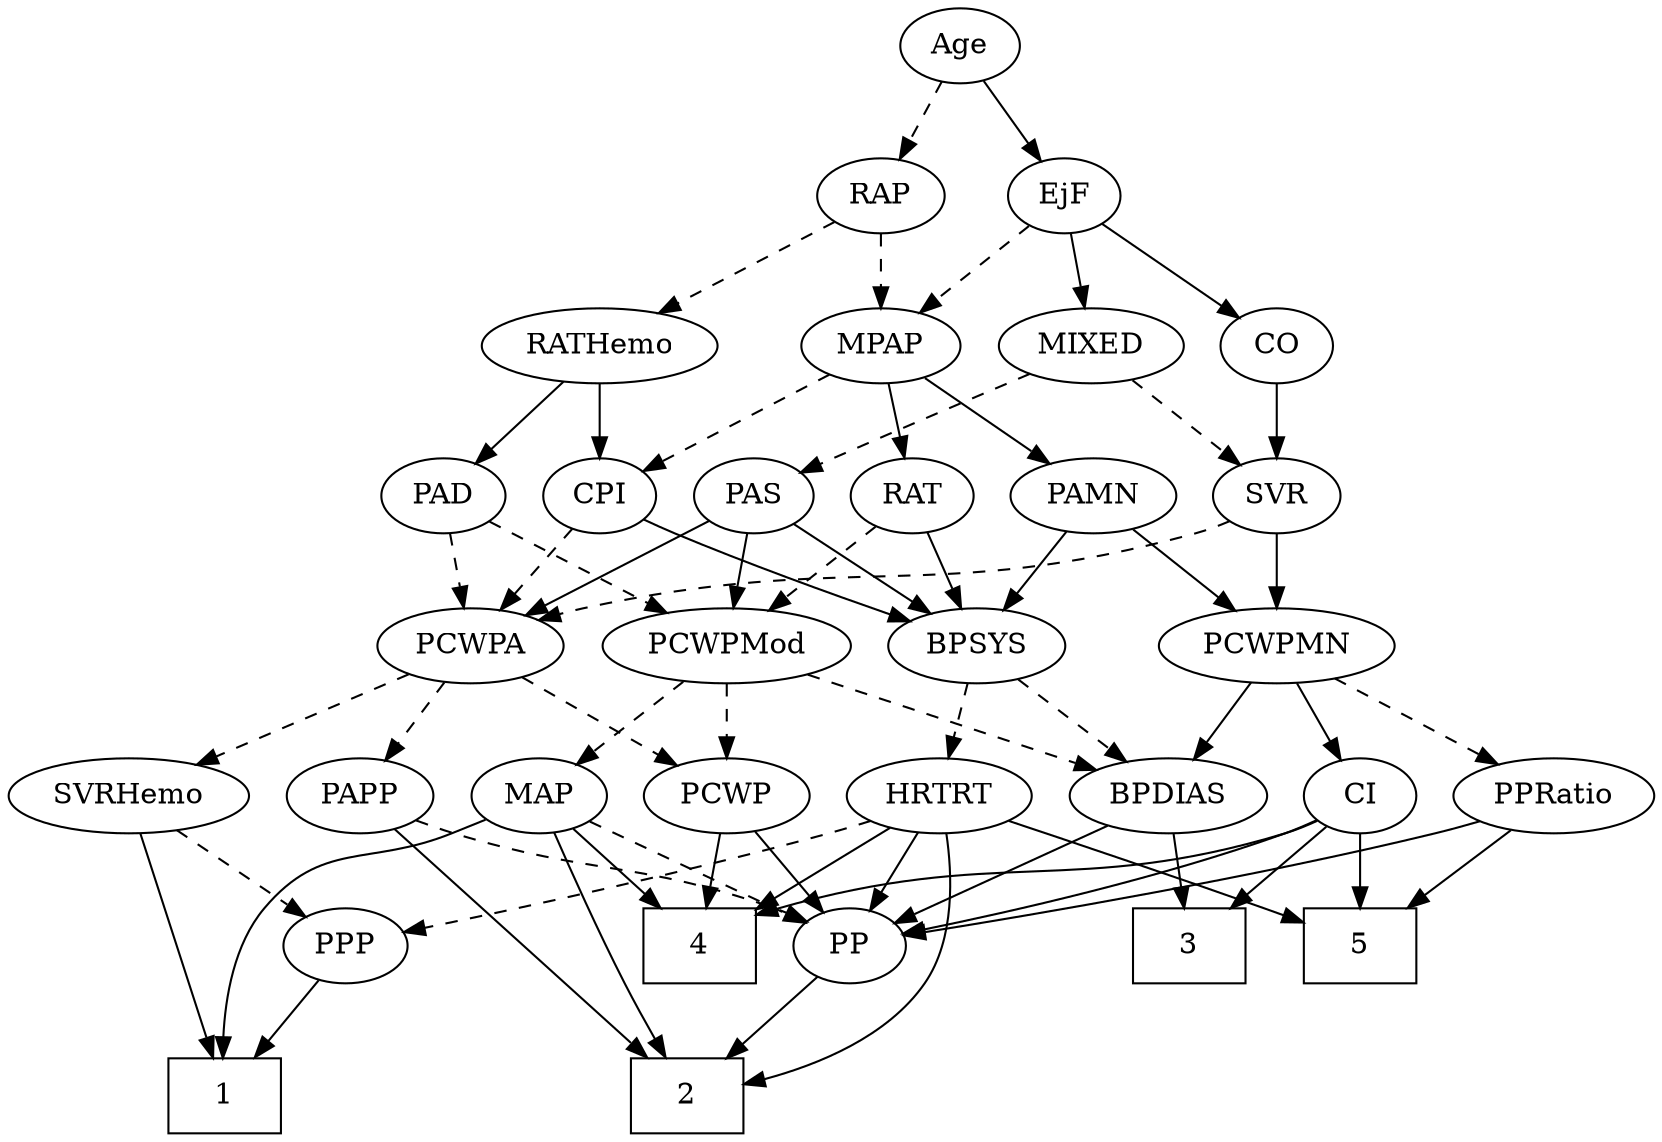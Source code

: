 strict digraph {
	graph [bb="0,0,718.69,540"];
	node [label="\N"];
	1	[height=0.5,
		pos="628.65,18",
		shape=box,
		width=0.75];
	2	[height=0.5,
		pos="374.65,18",
		shape=box,
		width=0.75];
	3	[height=0.5,
		pos="204.65,90",
		shape=box,
		width=0.75];
	4	[height=0.5,
		pos="457.65,90",
		shape=box,
		width=0.75];
	5	[height=0.5,
		pos="124.65,90",
		shape=box,
		width=0.75];
	Age	[height=0.5,
		pos="262.65,522",
		width=0.75];
	EjF	[height=0.5,
		pos="226.65,450",
		width=0.75];
	Age -> EjF	[pos="e,234.95,467.15 254.3,504.76 249.93,496.28 244.5,485.71 239.61,476.2",
		style=solid];
	RAP	[height=0.5,
		pos="309.65,450",
		width=0.77632];
	Age -> RAP	[pos="e,299.02,466.82 273.31,505.12 279.2,496.34 286.64,485.26 293.25,475.42",
		style=dashed];
	MIXED	[height=0.5,
		pos="216.65,378",
		width=1.1193];
	EjF -> MIXED	[pos="e,219.11,396.28 224.23,432.05 223.12,424.35 221.79,415.03 220.56,406.36",
		style=solid];
	MPAP	[height=0.5,
		pos="309.65,378",
		width=0.97491];
	EjF -> MPAP	[pos="e,292.14,393.77 243.04,435.17 254.78,425.27 270.81,411.75 284.2,400.46",
		style=dashed];
	CO	[height=0.5,
		pos="131.65,378",
		width=0.75];
	EjF -> CO	[pos="e,149.28,391.99 209.22,436.16 194.72,425.47 173.85,410.1 157.42,397.99",
		style=solid];
	RAP -> MPAP	[pos="e,309.65,396.1 309.65,431.7 309.65,423.98 309.65,414.71 309.65,406.11",
		style=dashed];
	RATHemo	[height=0.5,
		pos="439.65,378",
		width=1.3721];
	RAP -> RATHemo	[pos="e,412.96,393.37 330.53,437.75 350.3,427.11 380.38,410.91 403.95,398.22",
		style=dashed];
	PAS	[height=0.5,
		pos="367.65,306",
		width=0.75];
	MIXED -> PAS	[pos="e,346.34,317.1 244.1,364.44 267.42,353.74 301.76,337.94 331.65,324 333.43,323.17 335.27,322.31 337.12,321.44",
		style=dashed];
	SVR	[height=0.5,
		pos="131.65,306",
		width=0.77632];
	MIXED -> SVR	[pos="e,148.33,320.74 198.2,361.81 185.91,351.69 169.62,338.27 156.23,327.24",
		style=dashed];
	PAMN	[height=0.5,
		pos="213.65,306",
		width=1.011];
	MPAP -> PAMN	[pos="e,233.37,321.38 290.22,362.83 276.26,352.65 257.23,338.78 241.63,327.41",
		style=solid];
	CPI	[height=0.5,
		pos="439.65,306",
		width=0.75];
	MPAP -> CPI	[pos="e,419.17,318.02 332.89,364.49 354.55,352.82 386.95,335.38 410.37,322.77",
		style=dashed];
	RAT	[height=0.5,
		pos="295.65,306",
		width=0.75827];
	MPAP -> RAT	[pos="e,299.1,324.28 306.26,360.05 304.72,352.35 302.85,343.03 301.12,334.36",
		style=solid];
	BPSYS	[height=0.5,
		pos="265.65,234",
		width=1.0471];
	BPDIAS	[height=0.5,
		pos="211.65,162",
		width=1.1735];
	BPSYS -> BPDIAS	[pos="e,224.48,179.63 253.12,216.76 246.47,208.14 238.16,197.36 230.72,187.73",
		style=dashed];
	HRTRT	[height=0.5,
		pos="392.65,162",
		width=1.1013];
	BPSYS -> HRTRT	[pos="e,368.43,176.35 289.53,219.83 309.28,208.95 337.52,193.38 359.46,181.29",
		style=dashed];
	PAD	[height=0.5,
		pos="513.65,306",
		width=0.79437];
	PCWPMod	[height=0.5,
		pos="373.65,234",
		width=1.4443];
	PAD -> PCWPMod	[pos="e,401.89,249.12 491.77,294.06 470.2,283.27 436.8,266.58 411.01,253.68",
		style=dashed];
	PCWPA	[height=0.5,
		pos="485.65,234",
		width=1.1555];
	PAD -> PCWPA	[pos="e,492.43,251.96 507.01,288.41 503.78,280.34 499.82,270.43 496.19,261.35",
		style=dashed];
	CO -> SVR	[pos="e,131.65,324.1 131.65,359.7 131.65,351.98 131.65,342.71 131.65,334.11",
		style=solid];
	PAS -> BPSYS	[pos="e,286.54,249.34 349.41,292.49 334.38,282.17 312.77,267.34 295.26,255.32",
		style=solid];
	PAS -> PCWPMod	[pos="e,372.18,252.1 369.13,287.7 369.79,279.98 370.59,270.71 371.32,262.11",
		style=solid];
	PAS -> PCWPA	[pos="e,462.06,248.99 387.13,293.44 405.12,282.77 432.17,266.72 453.38,254.14",
		style=solid];
	PAMN -> BPSYS	[pos="e,253.65,251.15 225.71,288.76 232.2,280.02 240.35,269.05 247.59,259.31",
		style=solid];
	PCWPMN	[height=0.5,
		pos="131.65,234",
		width=1.3902];
	PAMN -> PCWPMN	[pos="e,150.15,250.8 196.26,290.15 185.15,280.67 170.54,268.2 158.02,257.51",
		style=solid];
	RATHemo -> PAD	[pos="e,498.09,321.72 456.81,360.76 466.84,351.27 479.64,339.17 490.55,328.85",
		style=solid];
	RATHemo -> CPI	[pos="e,439.65,324.1 439.65,359.7 439.65,351.98 439.65,342.71 439.65,334.11",
		style=solid];
	CPI -> BPSYS	[pos="e,294.98,245.54 418.45,294.67 413.61,292.4 408.48,290.06 403.65,288 370.65,273.9 332.53,259.39 304.72,249.12",
		style=solid];
	CPI -> PCWPA	[pos="e,474.61,251.8 450.08,289.12 455.69,280.59 462.72,269.89 469.05,260.25",
		style=dashed];
	RAT -> BPSYS	[pos="e,272.91,251.96 288.54,288.41 285.08,280.34 280.83,270.43 276.94,261.35",
		style=solid];
	RAT -> PCWPMod	[pos="e,355.7,251.1 311.43,290.83 321.95,281.4 336.01,268.78 348.1,257.93",
		style=dashed];
	SVR -> PCWPA	[pos="e,454.9,246.28 152.75,294 157.85,291.72 163.35,289.54 168.65,288 283.21,254.73 318.44,278.98 434.65,252 438.07,251.21 441.59,250.28 \
445.1,249.27",
		style=dashed];
	SVR -> PCWPMN	[pos="e,131.65,252.1 131.65,287.7 131.65,279.98 131.65,270.71 131.65,262.11",
		style=solid];
	PCWPMod -> BPDIAS	[pos="e,240.34,175.4 342.41,219.5 316.01,208.1 278.09,191.71 249.88,179.52",
		style=dashed];
	MAP	[height=0.5,
		pos="569.65,162",
		width=0.84854];
	PCWPMod -> MAP	[pos="e,545.65,173.54 410.8,221.24 442.58,210.97 489.43,195.35 529.65,180 531.85,179.16 534.11,178.27 536.38,177.36",
		style=dashed];
	PCWP	[height=0.5,
		pos="485.65,162",
		width=0.97491];
	PCWPMod -> PCWP	[pos="e,464.31,176.34 397.67,217.98 414.69,207.35 437.62,193.02 455.81,181.65",
		style=dashed];
	SVRHemo	[height=0.5,
		pos="668.65,162",
		width=1.3902];
	PCWPA -> SVRHemo	[pos="e,635.6,175.64 515.87,221.44 545.89,209.95 592.22,192.23 625.99,179.32",
		style=dashed];
	PCWPA -> PCWP	[pos="e,485.65,180.1 485.65,215.7 485.65,207.98 485.65,198.71 485.65,190.11",
		style=dashed];
	PAPP	[height=0.5,
		pos="303.65,162",
		width=0.88464];
	PCWPA -> PAPP	[pos="e,328.11,173.6 454.75,221.92 425.88,211.46 381.65,195.16 343.65,180 341.6,179.18 339.49,178.33 337.37,177.46",
		style=dashed];
	PCWPMN -> BPDIAS	[pos="e,193.84,178.58 149.8,217.12 160.51,207.74 174.24,195.73 186.04,185.41",
		style=solid];
	PPRatio	[height=0.5,
		pos="39.646,162",
		width=1.1013];
	PCWPMN -> PPRatio	[pos="e,59.062,177.77 111.23,217.46 98.219,207.57 81.205,194.62 67.029,183.83",
		style=dashed];
	CI	[height=0.5,
		pos="124.65,162",
		width=0.75];
	PCWPMN -> CI	[pos="e,126.36,180.1 129.92,215.7 129.14,207.98 128.22,198.71 127.36,190.11",
		style=solid];
	SVRHemo -> 1	[pos="e,633.49,36.189 663.82,143.87 656.97,119.56 644.37,74.819 636.26,46.013",
		style=solid];
	PPP	[height=0.5,
		pos="573.65,90",
		width=0.75];
	SVRHemo -> PPP	[pos="e,591.17,103.91 647.56,145.46 633.4,135.03 614.64,121.2 599.56,110.09",
		style=dashed];
	BPDIAS -> 3	[pos="e,206.36,108.1 209.92,143.7 209.14,135.98 208.22,126.71 207.36,118.11",
		style=solid];
	PP	[height=0.5,
		pos="300.65,90",
		width=0.75];
	BPDIAS -> PP	[pos="e,283.77,104.27 230.96,145.81 244.12,135.46 261.67,121.66 275.86,110.49",
		style=solid];
	MAP -> 1	[pos="e,627.22,36.09 583.87,145.94 592.57,135.91 603.23,122.05 609.65,108 618.64,88.297 623.45,64.173 625.98,46.014",
		style=solid];
	MAP -> 2	[pos="e,401.99,27.279 559.28,144.96 546.04,125.52 521.48,92.791 493.65,72 468.8,53.444 436.44,39.562 411.73,30.669",
		style=solid];
	MAP -> 4	[pos="e,484.94,108.06 549.36,148.32 533.8,138.6 511.92,124.92 493.43,113.37",
		style=solid];
	MAP -> PP	[pos="e,326.46,95.452 546.22,150.24 540.84,147.99 535.1,145.77 529.65,144 462.69,122.21 381.95,105.71 336.43,97.276",
		style=dashed];
	PP -> 2	[pos="e,356.56,36.113 315.62,74.834 325.23,65.746 337.95,53.71 349.13,43.141",
		style=solid];
	PPP -> 1	[pos="e,615.19,36.127 585.58,73.811 592.39,65.141 601.11,54.052 608.91,44.12",
		style=solid];
	PPRatio -> 5	[pos="e,103.85,108.13 58.09,145.81 69.145,136.71 83.437,124.94 95.942,114.64",
		style=solid];
	PPRatio -> PP	[pos="e,276.48,98.106 69.552,150.09 75.822,147.95 82.422,145.81 88.646,144 155.3,124.6 173.46,125.47 240.65,108 249.16,105.79 258.31,103.27 \
266.83,100.86",
		style=solid];
	PCWP -> 4	[pos="e,464.56,108.28 478.87,144.05 475.72,136.18 471.89,126.62 468.36,117.79",
		style=solid];
	PCWP -> PP	[pos="e,323.63,99.565 458.2,150.35 452.72,148.24 447,146.04 441.65,144 404.49,129.84 361.72,113.8 333.12,103.11",
		style=solid];
	CI -> 3	[pos="e,185.2,108.02 140.45,147.17 150.99,137.95 165.11,125.6 177.42,114.82",
		style=solid];
	CI -> 4	[pos="e,430.3,94.933 145.21,150.15 150.16,147.86 155.51,145.64 160.65,144 208.58,128.7 351.86,106.51 420.37,96.394",
		style=solid];
	CI -> 5	[pos="e,124.65,108.1 124.65,143.7 124.65,135.98 124.65,126.71 124.65,118.11",
		style=solid];
	CI -> PP	[pos="e,277.14,99.255 145.84,150.65 150.67,148.39 155.81,146.05 160.65,144 196.81,128.64 239.08,112.94 267.64,102.66",
		style=solid];
	PAPP -> 2	[pos="e,368.25,36.087 314.72,144.67 321.47,134.38 330.04,120.69 336.65,108 347.27,87.602 357.4,63.57 364.52,45.623",
		style=solid];
	PAPP -> PP	[pos="e,301.38,108.1 302.9,143.7 302.57,135.98 302.18,126.71 301.81,118.11",
		style=dashed];
	HRTRT -> 2	[pos="e,376.83,36.189 390.48,143.87 387.41,119.67 381.77,75.211 378.12,46.393",
		style=solid];
	HRTRT -> 4	[pos="e,441.59,108.29 407.4,145.12 415.44,136.46 425.56,125.55 434.62,115.8",
		style=solid];
	HRTRT -> 5	[pos="e,151.86,102.33 363.15,149.83 357.08,147.74 350.69,145.68 344.65,144 267.72,122.62 245.26,130.47 168.65,108 166.24,107.29 163.78,\
106.51 161.31,105.69",
		style=solid];
	HRTRT -> PP	[pos="e,317.96,104.17 373.14,146.15 359.47,135.75 341.07,121.75 326.22,110.46",
		style=solid];
	HRTRT -> PPP	[pos="e,550.94,99.781 421.73,149.75 454.47,137.09 507.52,116.57 541.48,103.44",
		style=dashed];
}
